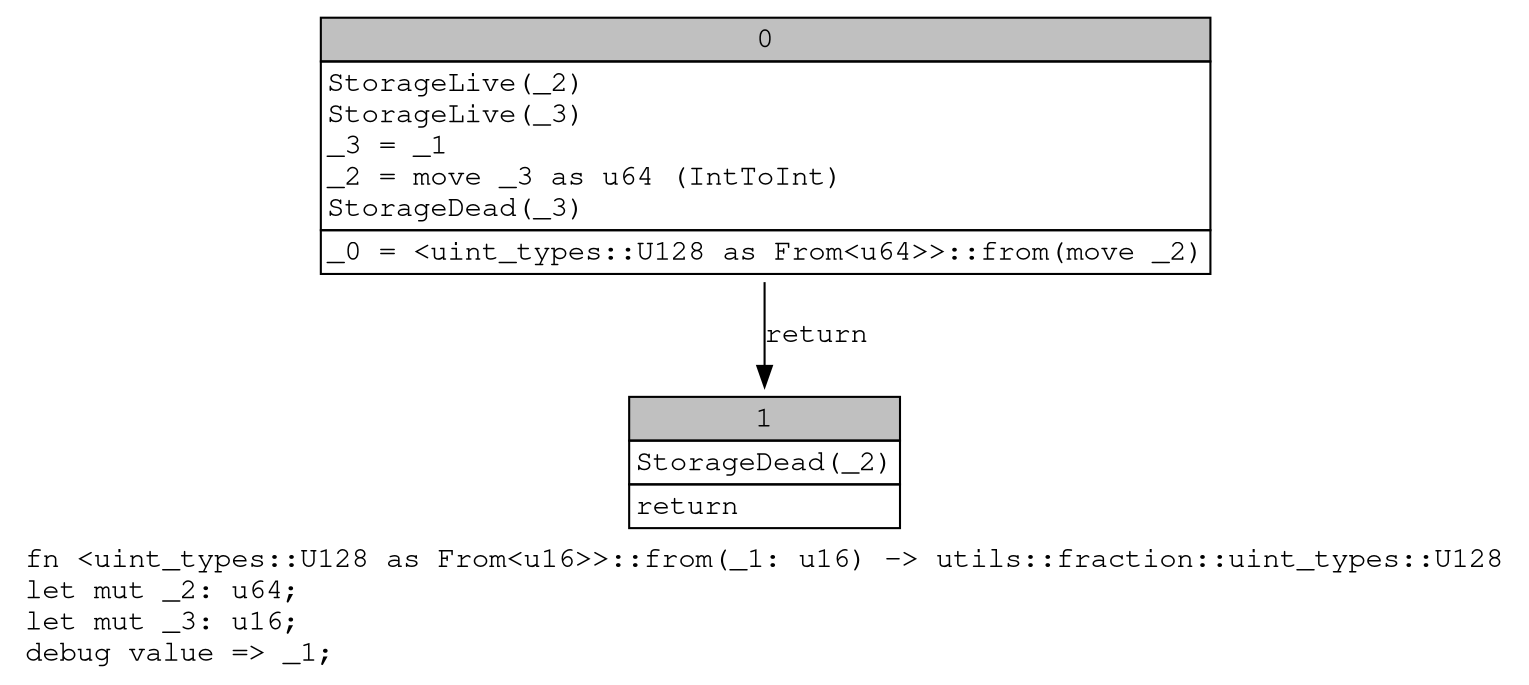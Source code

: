digraph Mir_0_12130 {
    graph [fontname="Courier, monospace"];
    node [fontname="Courier, monospace"];
    edge [fontname="Courier, monospace"];
    label=<fn &lt;uint_types::U128 as From&lt;u16&gt;&gt;::from(_1: u16) -&gt; utils::fraction::uint_types::U128<br align="left"/>let mut _2: u64;<br align="left"/>let mut _3: u16;<br align="left"/>debug value =&gt; _1;<br align="left"/>>;
    bb0__0_12130 [shape="none", label=<<table border="0" cellborder="1" cellspacing="0"><tr><td bgcolor="gray" align="center" colspan="1">0</td></tr><tr><td align="left" balign="left">StorageLive(_2)<br/>StorageLive(_3)<br/>_3 = _1<br/>_2 = move _3 as u64 (IntToInt)<br/>StorageDead(_3)<br/></td></tr><tr><td align="left">_0 = &lt;uint_types::U128 as From&lt;u64&gt;&gt;::from(move _2)</td></tr></table>>];
    bb1__0_12130 [shape="none", label=<<table border="0" cellborder="1" cellspacing="0"><tr><td bgcolor="gray" align="center" colspan="1">1</td></tr><tr><td align="left" balign="left">StorageDead(_2)<br/></td></tr><tr><td align="left">return</td></tr></table>>];
    bb0__0_12130 -> bb1__0_12130 [label="return"];
}

